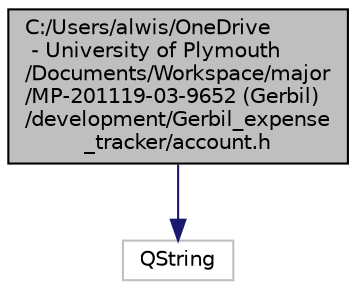 digraph "C:/Users/alwis/OneDrive - University of Plymouth/Documents/Workspace/major/MP-201119-03-9652 (Gerbil)/development/Gerbil_expense_tracker/account.h"
{
 // LATEX_PDF_SIZE
  edge [fontname="Helvetica",fontsize="10",labelfontname="Helvetica",labelfontsize="10"];
  node [fontname="Helvetica",fontsize="10",shape=record];
  Node1 [label="C:/Users/alwis/OneDrive\l - University of Plymouth\l/Documents/Workspace/major\l/MP-201119-03-9652 (Gerbil)\l/development/Gerbil_expense\l_tracker/account.h",height=0.2,width=0.4,color="black", fillcolor="grey75", style="filled", fontcolor="black",tooltip=" "];
  Node1 -> Node2 [color="midnightblue",fontsize="10",style="solid",fontname="Helvetica"];
  Node2 [label="QString",height=0.2,width=0.4,color="grey75", fillcolor="white", style="filled",tooltip=" "];
}
